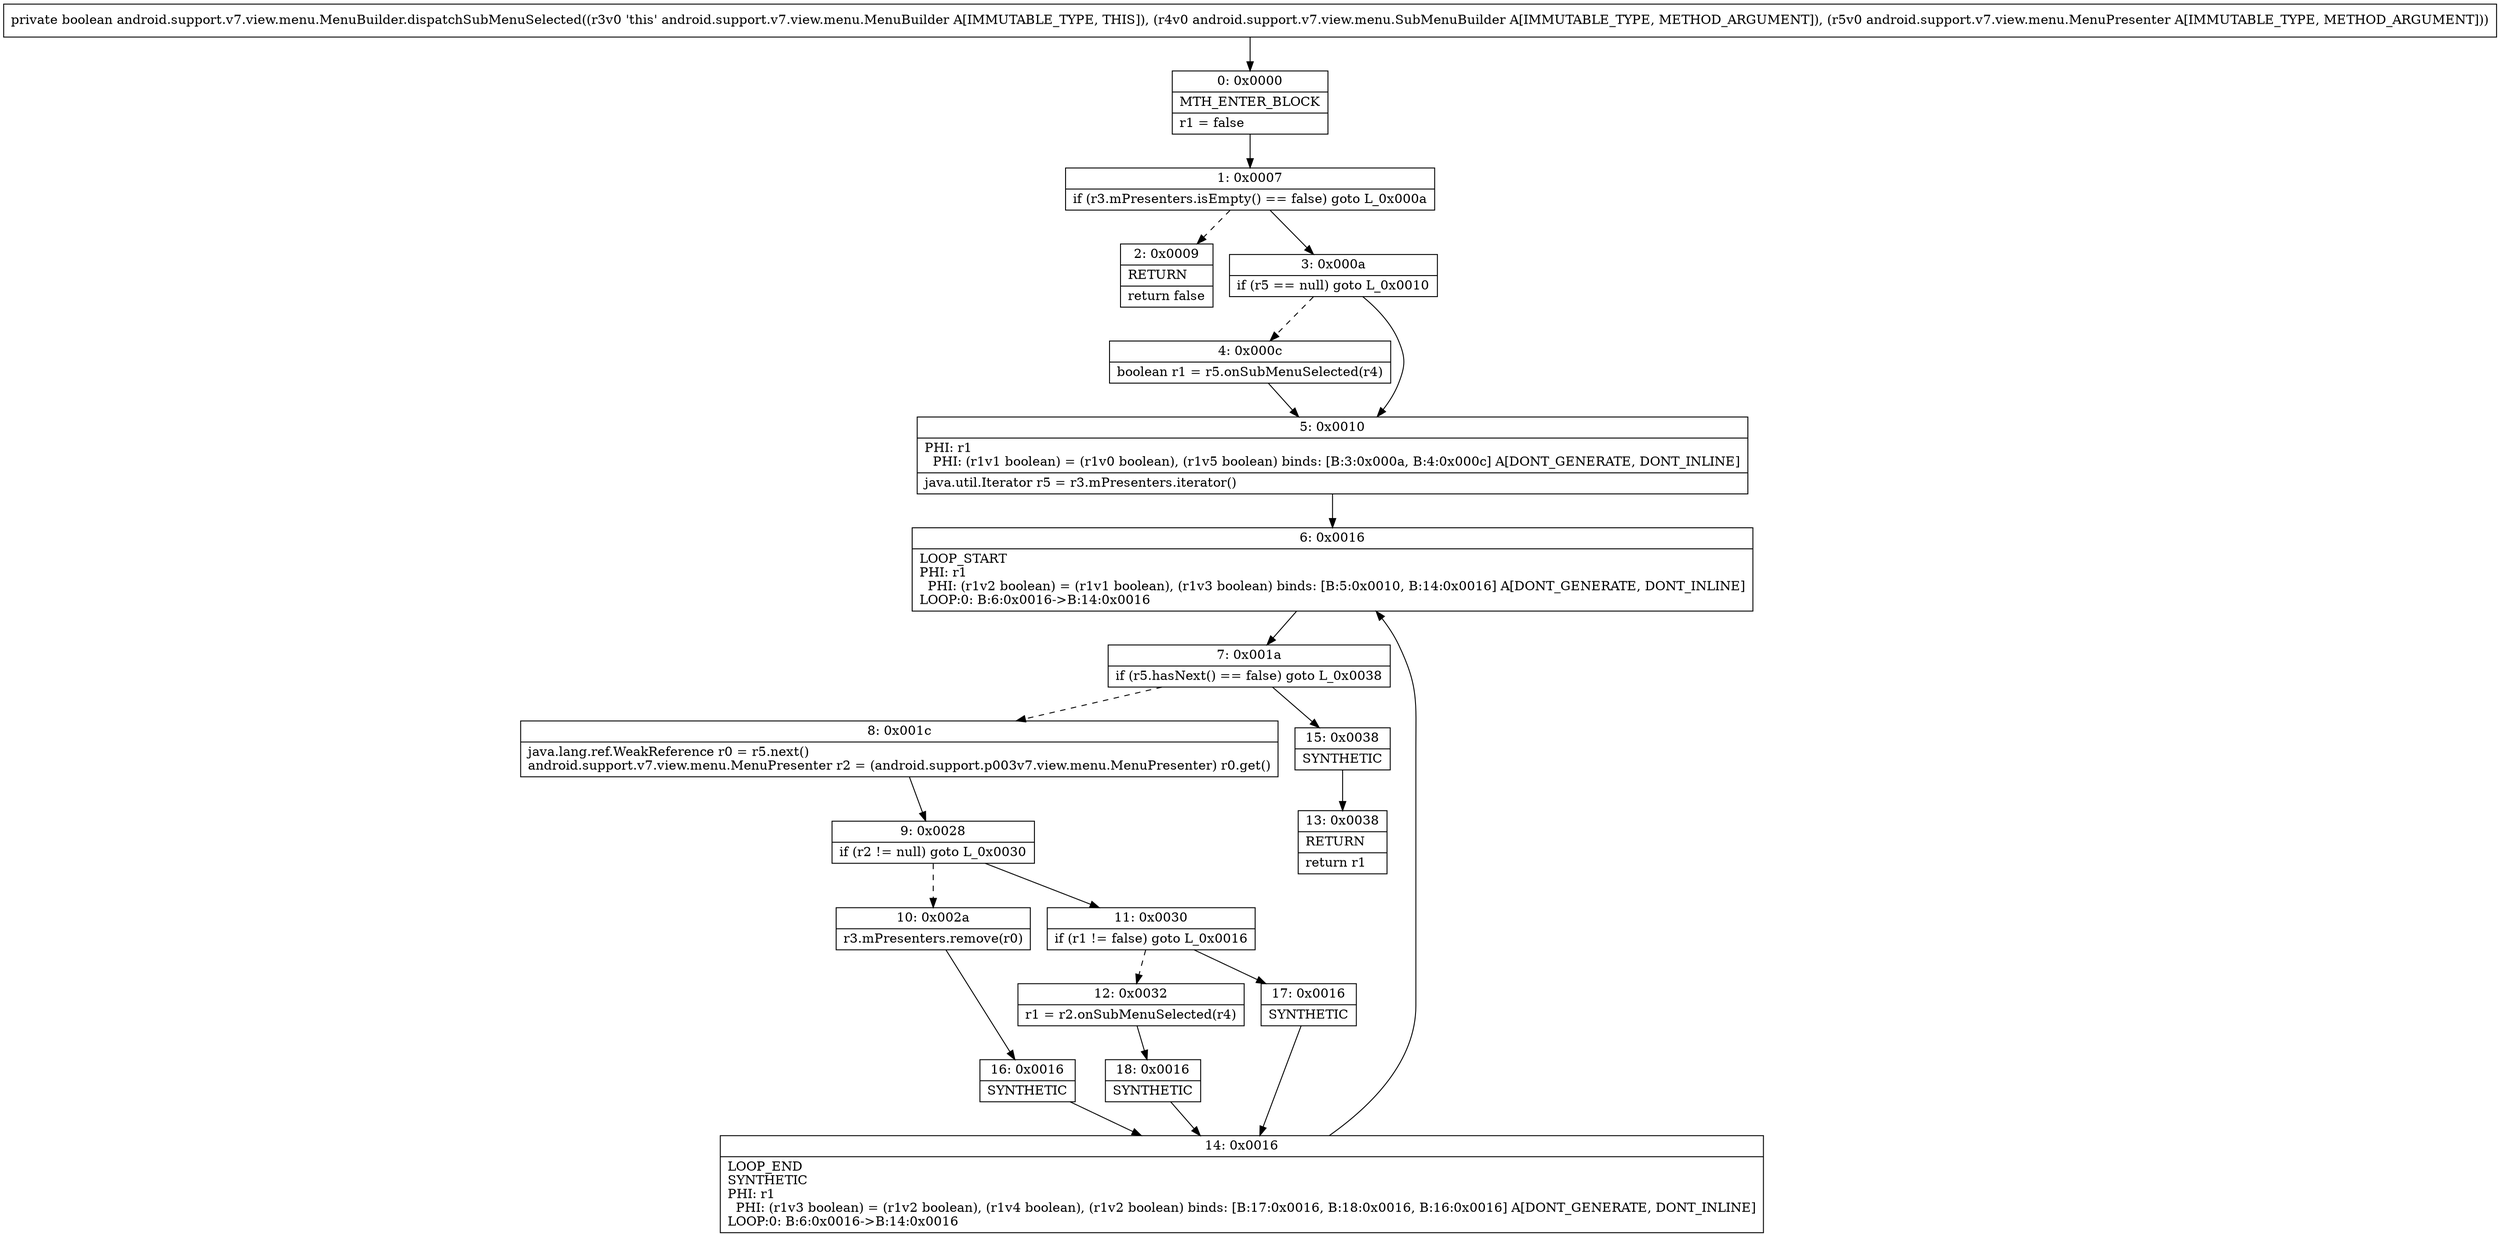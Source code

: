 digraph "CFG forandroid.support.v7.view.menu.MenuBuilder.dispatchSubMenuSelected(Landroid\/support\/v7\/view\/menu\/SubMenuBuilder;Landroid\/support\/v7\/view\/menu\/MenuPresenter;)Z" {
Node_0 [shape=record,label="{0\:\ 0x0000|MTH_ENTER_BLOCK\l|r1 = false\l}"];
Node_1 [shape=record,label="{1\:\ 0x0007|if (r3.mPresenters.isEmpty() == false) goto L_0x000a\l}"];
Node_2 [shape=record,label="{2\:\ 0x0009|RETURN\l|return false\l}"];
Node_3 [shape=record,label="{3\:\ 0x000a|if (r5 == null) goto L_0x0010\l}"];
Node_4 [shape=record,label="{4\:\ 0x000c|boolean r1 = r5.onSubMenuSelected(r4)\l}"];
Node_5 [shape=record,label="{5\:\ 0x0010|PHI: r1 \l  PHI: (r1v1 boolean) = (r1v0 boolean), (r1v5 boolean) binds: [B:3:0x000a, B:4:0x000c] A[DONT_GENERATE, DONT_INLINE]\l|java.util.Iterator r5 = r3.mPresenters.iterator()\l}"];
Node_6 [shape=record,label="{6\:\ 0x0016|LOOP_START\lPHI: r1 \l  PHI: (r1v2 boolean) = (r1v1 boolean), (r1v3 boolean) binds: [B:5:0x0010, B:14:0x0016] A[DONT_GENERATE, DONT_INLINE]\lLOOP:0: B:6:0x0016\-\>B:14:0x0016\l}"];
Node_7 [shape=record,label="{7\:\ 0x001a|if (r5.hasNext() == false) goto L_0x0038\l}"];
Node_8 [shape=record,label="{8\:\ 0x001c|java.lang.ref.WeakReference r0 = r5.next()\landroid.support.v7.view.menu.MenuPresenter r2 = (android.support.p003v7.view.menu.MenuPresenter) r0.get()\l}"];
Node_9 [shape=record,label="{9\:\ 0x0028|if (r2 != null) goto L_0x0030\l}"];
Node_10 [shape=record,label="{10\:\ 0x002a|r3.mPresenters.remove(r0)\l}"];
Node_11 [shape=record,label="{11\:\ 0x0030|if (r1 != false) goto L_0x0016\l}"];
Node_12 [shape=record,label="{12\:\ 0x0032|r1 = r2.onSubMenuSelected(r4)\l}"];
Node_13 [shape=record,label="{13\:\ 0x0038|RETURN\l|return r1\l}"];
Node_14 [shape=record,label="{14\:\ 0x0016|LOOP_END\lSYNTHETIC\lPHI: r1 \l  PHI: (r1v3 boolean) = (r1v2 boolean), (r1v4 boolean), (r1v2 boolean) binds: [B:17:0x0016, B:18:0x0016, B:16:0x0016] A[DONT_GENERATE, DONT_INLINE]\lLOOP:0: B:6:0x0016\-\>B:14:0x0016\l}"];
Node_15 [shape=record,label="{15\:\ 0x0038|SYNTHETIC\l}"];
Node_16 [shape=record,label="{16\:\ 0x0016|SYNTHETIC\l}"];
Node_17 [shape=record,label="{17\:\ 0x0016|SYNTHETIC\l}"];
Node_18 [shape=record,label="{18\:\ 0x0016|SYNTHETIC\l}"];
MethodNode[shape=record,label="{private boolean android.support.v7.view.menu.MenuBuilder.dispatchSubMenuSelected((r3v0 'this' android.support.v7.view.menu.MenuBuilder A[IMMUTABLE_TYPE, THIS]), (r4v0 android.support.v7.view.menu.SubMenuBuilder A[IMMUTABLE_TYPE, METHOD_ARGUMENT]), (r5v0 android.support.v7.view.menu.MenuPresenter A[IMMUTABLE_TYPE, METHOD_ARGUMENT])) }"];
MethodNode -> Node_0;
Node_0 -> Node_1;
Node_1 -> Node_2[style=dashed];
Node_1 -> Node_3;
Node_3 -> Node_4[style=dashed];
Node_3 -> Node_5;
Node_4 -> Node_5;
Node_5 -> Node_6;
Node_6 -> Node_7;
Node_7 -> Node_8[style=dashed];
Node_7 -> Node_15;
Node_8 -> Node_9;
Node_9 -> Node_10[style=dashed];
Node_9 -> Node_11;
Node_10 -> Node_16;
Node_11 -> Node_12[style=dashed];
Node_11 -> Node_17;
Node_12 -> Node_18;
Node_14 -> Node_6;
Node_15 -> Node_13;
Node_16 -> Node_14;
Node_17 -> Node_14;
Node_18 -> Node_14;
}

